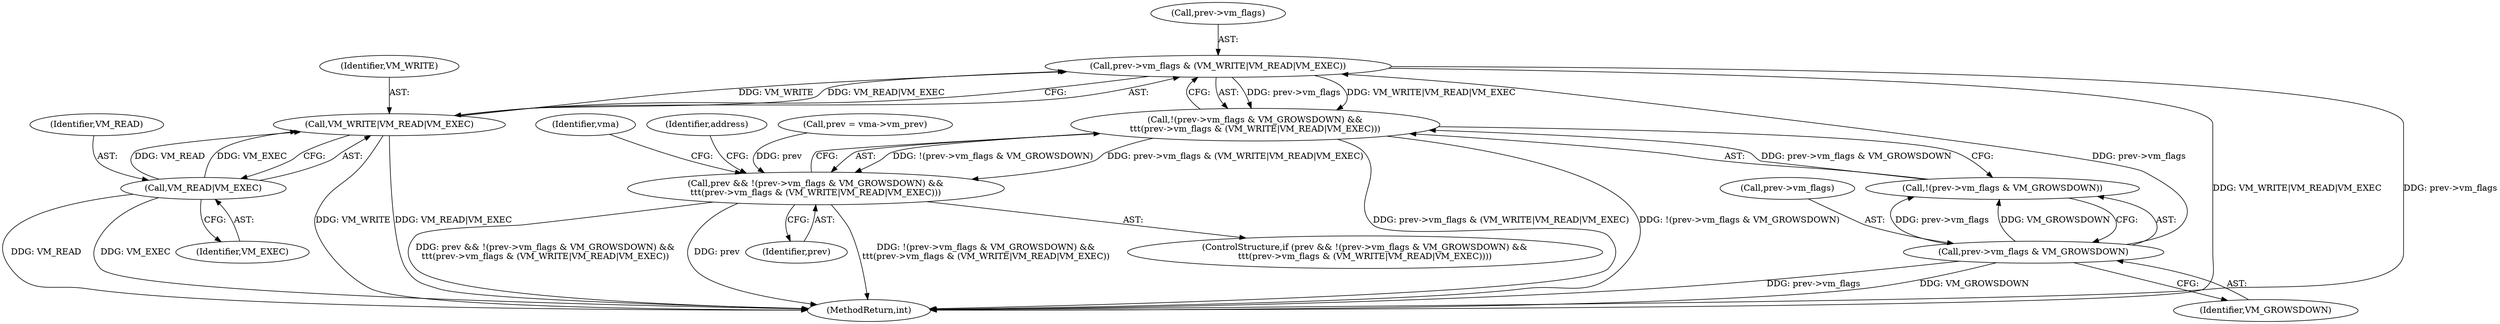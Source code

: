 digraph "0_linux_0a1d52994d440e21def1c2174932410b4f2a98a1@pointer" {
"1000144" [label="(Call,prev->vm_flags & (VM_WRITE|VM_READ|VM_EXEC))"];
"1000139" [label="(Call,prev->vm_flags & VM_GROWSDOWN)"];
"1000148" [label="(Call,VM_WRITE|VM_READ|VM_EXEC)"];
"1000150" [label="(Call,VM_READ|VM_EXEC)"];
"1000137" [label="(Call,!(prev->vm_flags & VM_GROWSDOWN) &&\n\t\t\t(prev->vm_flags & (VM_WRITE|VM_READ|VM_EXEC)))"];
"1000135" [label="(Call,prev && !(prev->vm_flags & VM_GROWSDOWN) &&\n\t\t\t(prev->vm_flags & (VM_WRITE|VM_READ|VM_EXEC)))"];
"1000135" [label="(Call,prev && !(prev->vm_flags & VM_GROWSDOWN) &&\n\t\t\t(prev->vm_flags & (VM_WRITE|VM_READ|VM_EXEC)))"];
"1000136" [label="(Identifier,prev)"];
"1000150" [label="(Call,VM_READ|VM_EXEC)"];
"1000168" [label="(Identifier,vma)"];
"1000137" [label="(Call,!(prev->vm_flags & VM_GROWSDOWN) &&\n\t\t\t(prev->vm_flags & (VM_WRITE|VM_READ|VM_EXEC)))"];
"1000143" [label="(Identifier,VM_GROWSDOWN)"];
"1000145" [label="(Call,prev->vm_flags)"];
"1000134" [label="(ControlStructure,if (prev && !(prev->vm_flags & VM_GROWSDOWN) &&\n\t\t\t(prev->vm_flags & (VM_WRITE|VM_READ|VM_EXEC))))"];
"1000138" [label="(Call,!(prev->vm_flags & VM_GROWSDOWN))"];
"1000148" [label="(Call,VM_WRITE|VM_READ|VM_EXEC)"];
"1000140" [label="(Call,prev->vm_flags)"];
"1000144" [label="(Call,prev->vm_flags & (VM_WRITE|VM_READ|VM_EXEC))"];
"1000149" [label="(Identifier,VM_WRITE)"];
"1000151" [label="(Identifier,VM_READ)"];
"1000157" [label="(Identifier,address)"];
"1000129" [label="(Call,prev = vma->vm_prev)"];
"1000152" [label="(Identifier,VM_EXEC)"];
"1000280" [label="(MethodReturn,int)"];
"1000139" [label="(Call,prev->vm_flags & VM_GROWSDOWN)"];
"1000144" -> "1000137"  [label="AST: "];
"1000144" -> "1000148"  [label="CFG: "];
"1000145" -> "1000144"  [label="AST: "];
"1000148" -> "1000144"  [label="AST: "];
"1000137" -> "1000144"  [label="CFG: "];
"1000144" -> "1000280"  [label="DDG: VM_WRITE|VM_READ|VM_EXEC"];
"1000144" -> "1000280"  [label="DDG: prev->vm_flags"];
"1000144" -> "1000137"  [label="DDG: prev->vm_flags"];
"1000144" -> "1000137"  [label="DDG: VM_WRITE|VM_READ|VM_EXEC"];
"1000139" -> "1000144"  [label="DDG: prev->vm_flags"];
"1000148" -> "1000144"  [label="DDG: VM_WRITE"];
"1000148" -> "1000144"  [label="DDG: VM_READ|VM_EXEC"];
"1000139" -> "1000138"  [label="AST: "];
"1000139" -> "1000143"  [label="CFG: "];
"1000140" -> "1000139"  [label="AST: "];
"1000143" -> "1000139"  [label="AST: "];
"1000138" -> "1000139"  [label="CFG: "];
"1000139" -> "1000280"  [label="DDG: prev->vm_flags"];
"1000139" -> "1000280"  [label="DDG: VM_GROWSDOWN"];
"1000139" -> "1000138"  [label="DDG: prev->vm_flags"];
"1000139" -> "1000138"  [label="DDG: VM_GROWSDOWN"];
"1000148" -> "1000150"  [label="CFG: "];
"1000149" -> "1000148"  [label="AST: "];
"1000150" -> "1000148"  [label="AST: "];
"1000148" -> "1000280"  [label="DDG: VM_WRITE"];
"1000148" -> "1000280"  [label="DDG: VM_READ|VM_EXEC"];
"1000150" -> "1000148"  [label="DDG: VM_READ"];
"1000150" -> "1000148"  [label="DDG: VM_EXEC"];
"1000150" -> "1000152"  [label="CFG: "];
"1000151" -> "1000150"  [label="AST: "];
"1000152" -> "1000150"  [label="AST: "];
"1000150" -> "1000280"  [label="DDG: VM_READ"];
"1000150" -> "1000280"  [label="DDG: VM_EXEC"];
"1000137" -> "1000135"  [label="AST: "];
"1000137" -> "1000138"  [label="CFG: "];
"1000138" -> "1000137"  [label="AST: "];
"1000135" -> "1000137"  [label="CFG: "];
"1000137" -> "1000280"  [label="DDG: prev->vm_flags & (VM_WRITE|VM_READ|VM_EXEC)"];
"1000137" -> "1000280"  [label="DDG: !(prev->vm_flags & VM_GROWSDOWN)"];
"1000137" -> "1000135"  [label="DDG: !(prev->vm_flags & VM_GROWSDOWN)"];
"1000137" -> "1000135"  [label="DDG: prev->vm_flags & (VM_WRITE|VM_READ|VM_EXEC)"];
"1000138" -> "1000137"  [label="DDG: prev->vm_flags & VM_GROWSDOWN"];
"1000135" -> "1000134"  [label="AST: "];
"1000135" -> "1000136"  [label="CFG: "];
"1000136" -> "1000135"  [label="AST: "];
"1000157" -> "1000135"  [label="CFG: "];
"1000168" -> "1000135"  [label="CFG: "];
"1000135" -> "1000280"  [label="DDG: prev && !(prev->vm_flags & VM_GROWSDOWN) &&\n\t\t\t(prev->vm_flags & (VM_WRITE|VM_READ|VM_EXEC))"];
"1000135" -> "1000280"  [label="DDG: prev"];
"1000135" -> "1000280"  [label="DDG: !(prev->vm_flags & VM_GROWSDOWN) &&\n\t\t\t(prev->vm_flags & (VM_WRITE|VM_READ|VM_EXEC))"];
"1000129" -> "1000135"  [label="DDG: prev"];
}
